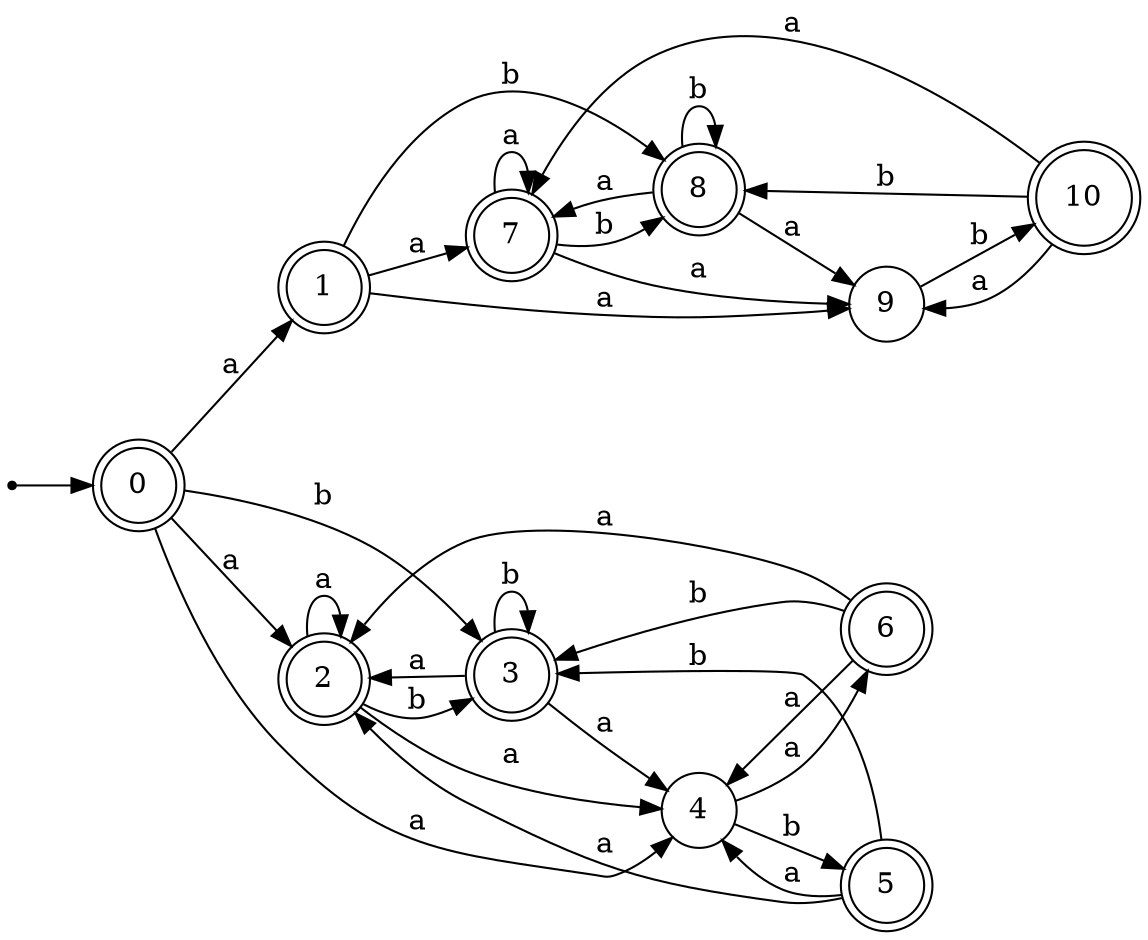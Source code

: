 digraph finite_state_machine {
rankdir=LR;
size="20,20";
node [shape = point]; "dummy0"
node [shape = doublecircle]; "0";"dummy0" -> "0";
node [shape = doublecircle]; "1";node [shape = doublecircle]; "2";node [shape = doublecircle]; "3";node [shape = circle]; "4";
node [shape = doublecircle]; "5";node [shape = doublecircle]; "6";node [shape = doublecircle]; "7";node [shape = doublecircle]; "8";node [shape = circle]; "9";
node [shape = doublecircle]; "10";"0" -> "1" [label = "a"];
 "0" -> "2" [label = "a"];
 "0" -> "4" [label = "a"];
 "0" -> "3" [label = "b"];
 "4" -> "5" [label = "b"];
 "4" -> "6" [label = "a"];
 "6" -> "2" [label = "a"];
 "6" -> "4" [label = "a"];
 "6" -> "3" [label = "b"];
 "5" -> "2" [label = "a"];
 "5" -> "4" [label = "a"];
 "5" -> "3" [label = "b"];
 "3" -> "3" [label = "b"];
 "3" -> "2" [label = "a"];
 "3" -> "4" [label = "a"];
 "2" -> "2" [label = "a"];
 "2" -> "4" [label = "a"];
 "2" -> "3" [label = "b"];
 "1" -> "9" [label = "a"];
 "1" -> "7" [label = "a"];
 "1" -> "8" [label = "b"];
 "9" -> "10" [label = "b"];
 "10" -> "9" [label = "a"];
 "10" -> "7" [label = "a"];
 "10" -> "8" [label = "b"];
 "8" -> "8" [label = "b"];
 "8" -> "9" [label = "a"];
 "8" -> "7" [label = "a"];
 "7" -> "9" [label = "a"];
 "7" -> "7" [label = "a"];
 "7" -> "8" [label = "b"];
 }
